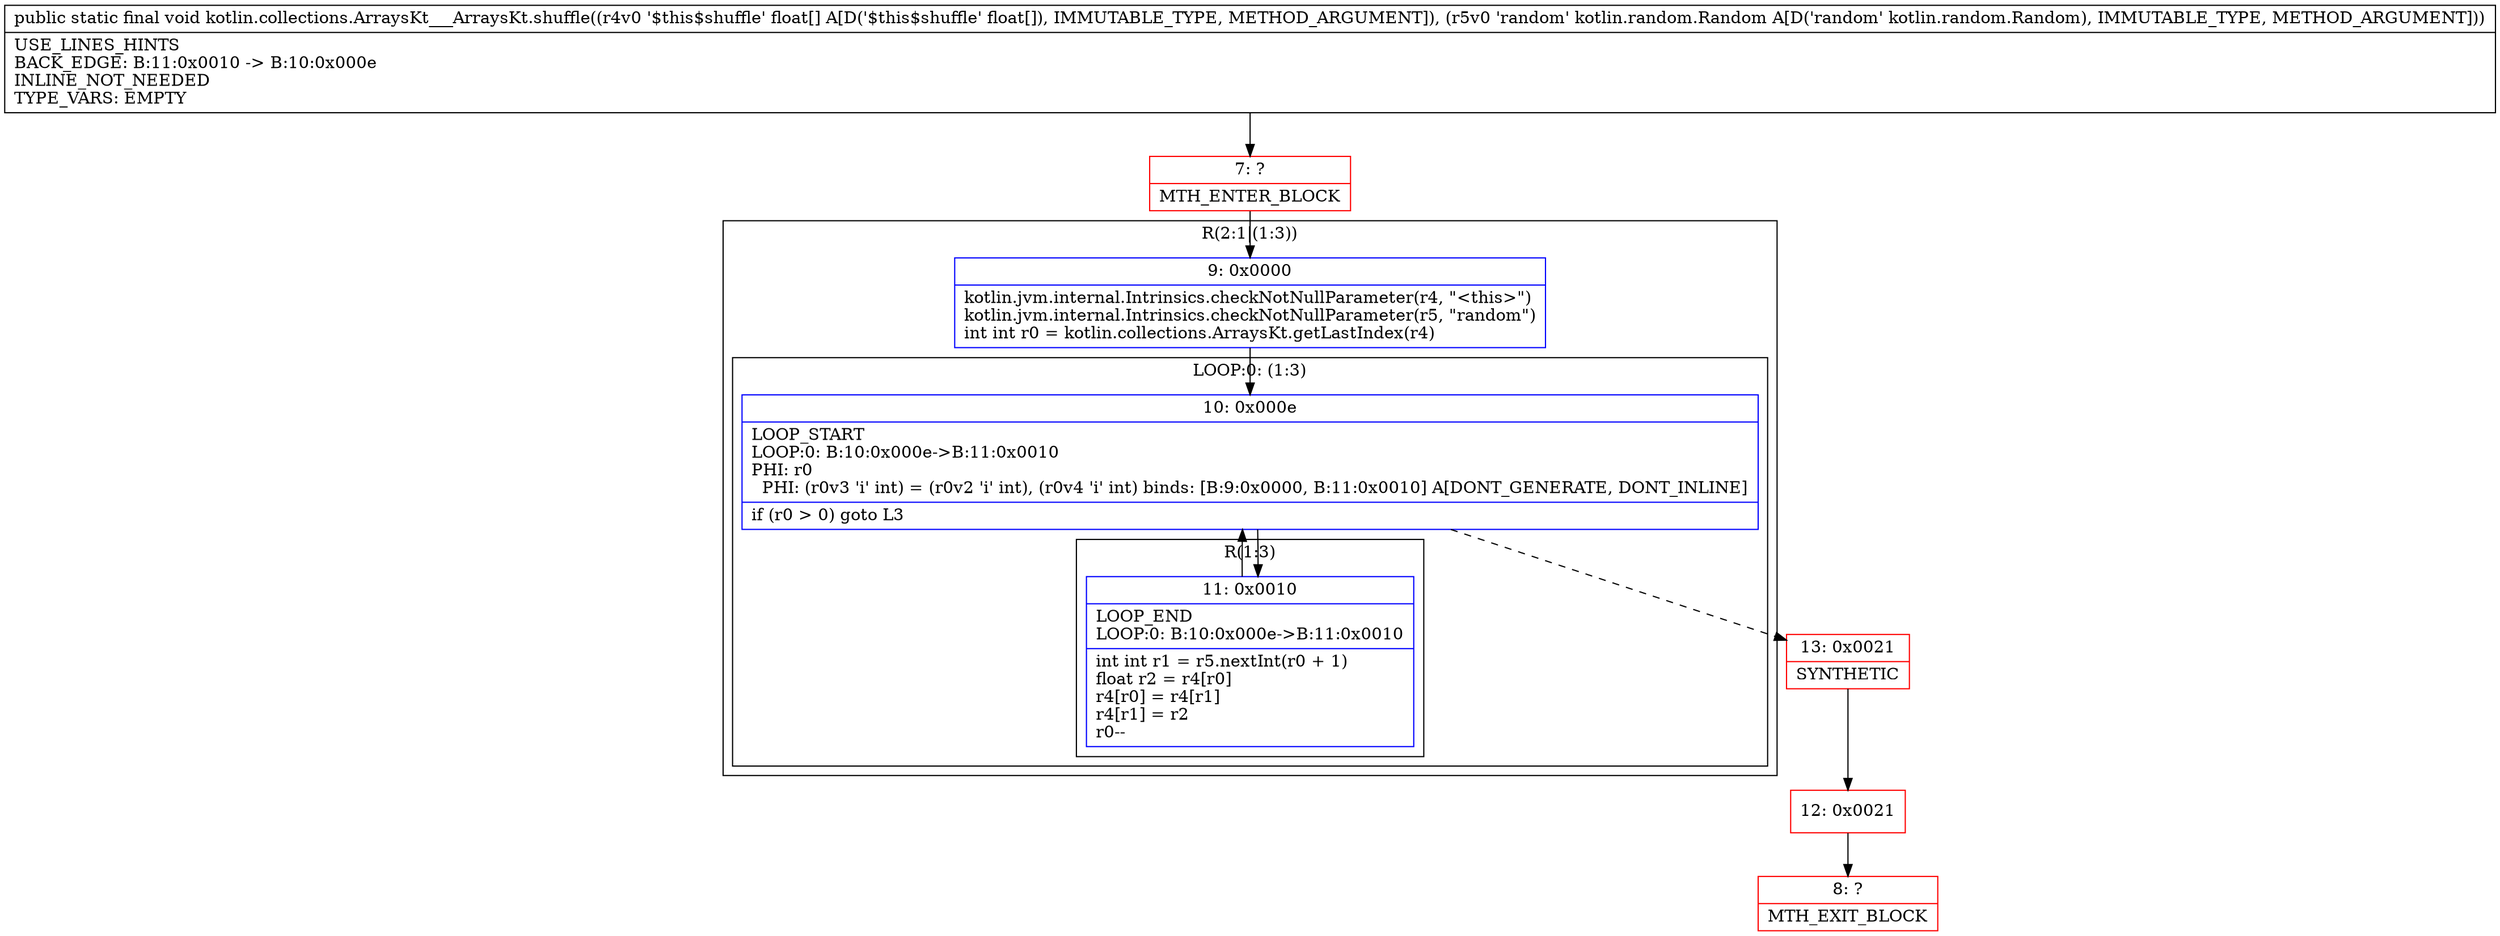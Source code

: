 digraph "CFG forkotlin.collections.ArraysKt___ArraysKt.shuffle([FLkotlin\/random\/Random;)V" {
subgraph cluster_Region_1269692788 {
label = "R(2:1|(1:3))";
node [shape=record,color=blue];
Node_9 [shape=record,label="{9\:\ 0x0000|kotlin.jvm.internal.Intrinsics.checkNotNullParameter(r4, \"\<this\>\")\lkotlin.jvm.internal.Intrinsics.checkNotNullParameter(r5, \"random\")\lint int r0 = kotlin.collections.ArraysKt.getLastIndex(r4)\l}"];
subgraph cluster_LoopRegion_1296087021 {
label = "LOOP:0: (1:3)";
node [shape=record,color=blue];
Node_10 [shape=record,label="{10\:\ 0x000e|LOOP_START\lLOOP:0: B:10:0x000e\-\>B:11:0x0010\lPHI: r0 \l  PHI: (r0v3 'i' int) = (r0v2 'i' int), (r0v4 'i' int) binds: [B:9:0x0000, B:11:0x0010] A[DONT_GENERATE, DONT_INLINE]\l|if (r0 \> 0) goto L3\l}"];
subgraph cluster_Region_518693724 {
label = "R(1:3)";
node [shape=record,color=blue];
Node_11 [shape=record,label="{11\:\ 0x0010|LOOP_END\lLOOP:0: B:10:0x000e\-\>B:11:0x0010\l|int int r1 = r5.nextInt(r0 + 1)\lfloat r2 = r4[r0]\lr4[r0] = r4[r1]\lr4[r1] = r2\lr0\-\-\l}"];
}
}
}
Node_7 [shape=record,color=red,label="{7\:\ ?|MTH_ENTER_BLOCK\l}"];
Node_13 [shape=record,color=red,label="{13\:\ 0x0021|SYNTHETIC\l}"];
Node_12 [shape=record,color=red,label="{12\:\ 0x0021}"];
Node_8 [shape=record,color=red,label="{8\:\ ?|MTH_EXIT_BLOCK\l}"];
MethodNode[shape=record,label="{public static final void kotlin.collections.ArraysKt___ArraysKt.shuffle((r4v0 '$this$shuffle' float[] A[D('$this$shuffle' float[]), IMMUTABLE_TYPE, METHOD_ARGUMENT]), (r5v0 'random' kotlin.random.Random A[D('random' kotlin.random.Random), IMMUTABLE_TYPE, METHOD_ARGUMENT]))  | USE_LINES_HINTS\lBACK_EDGE: B:11:0x0010 \-\> B:10:0x000e\lINLINE_NOT_NEEDED\lTYPE_VARS: EMPTY\l}"];
MethodNode -> Node_7;Node_9 -> Node_10;
Node_10 -> Node_11;
Node_10 -> Node_13[style=dashed];
Node_11 -> Node_10;
Node_7 -> Node_9;
Node_13 -> Node_12;
Node_12 -> Node_8;
}

